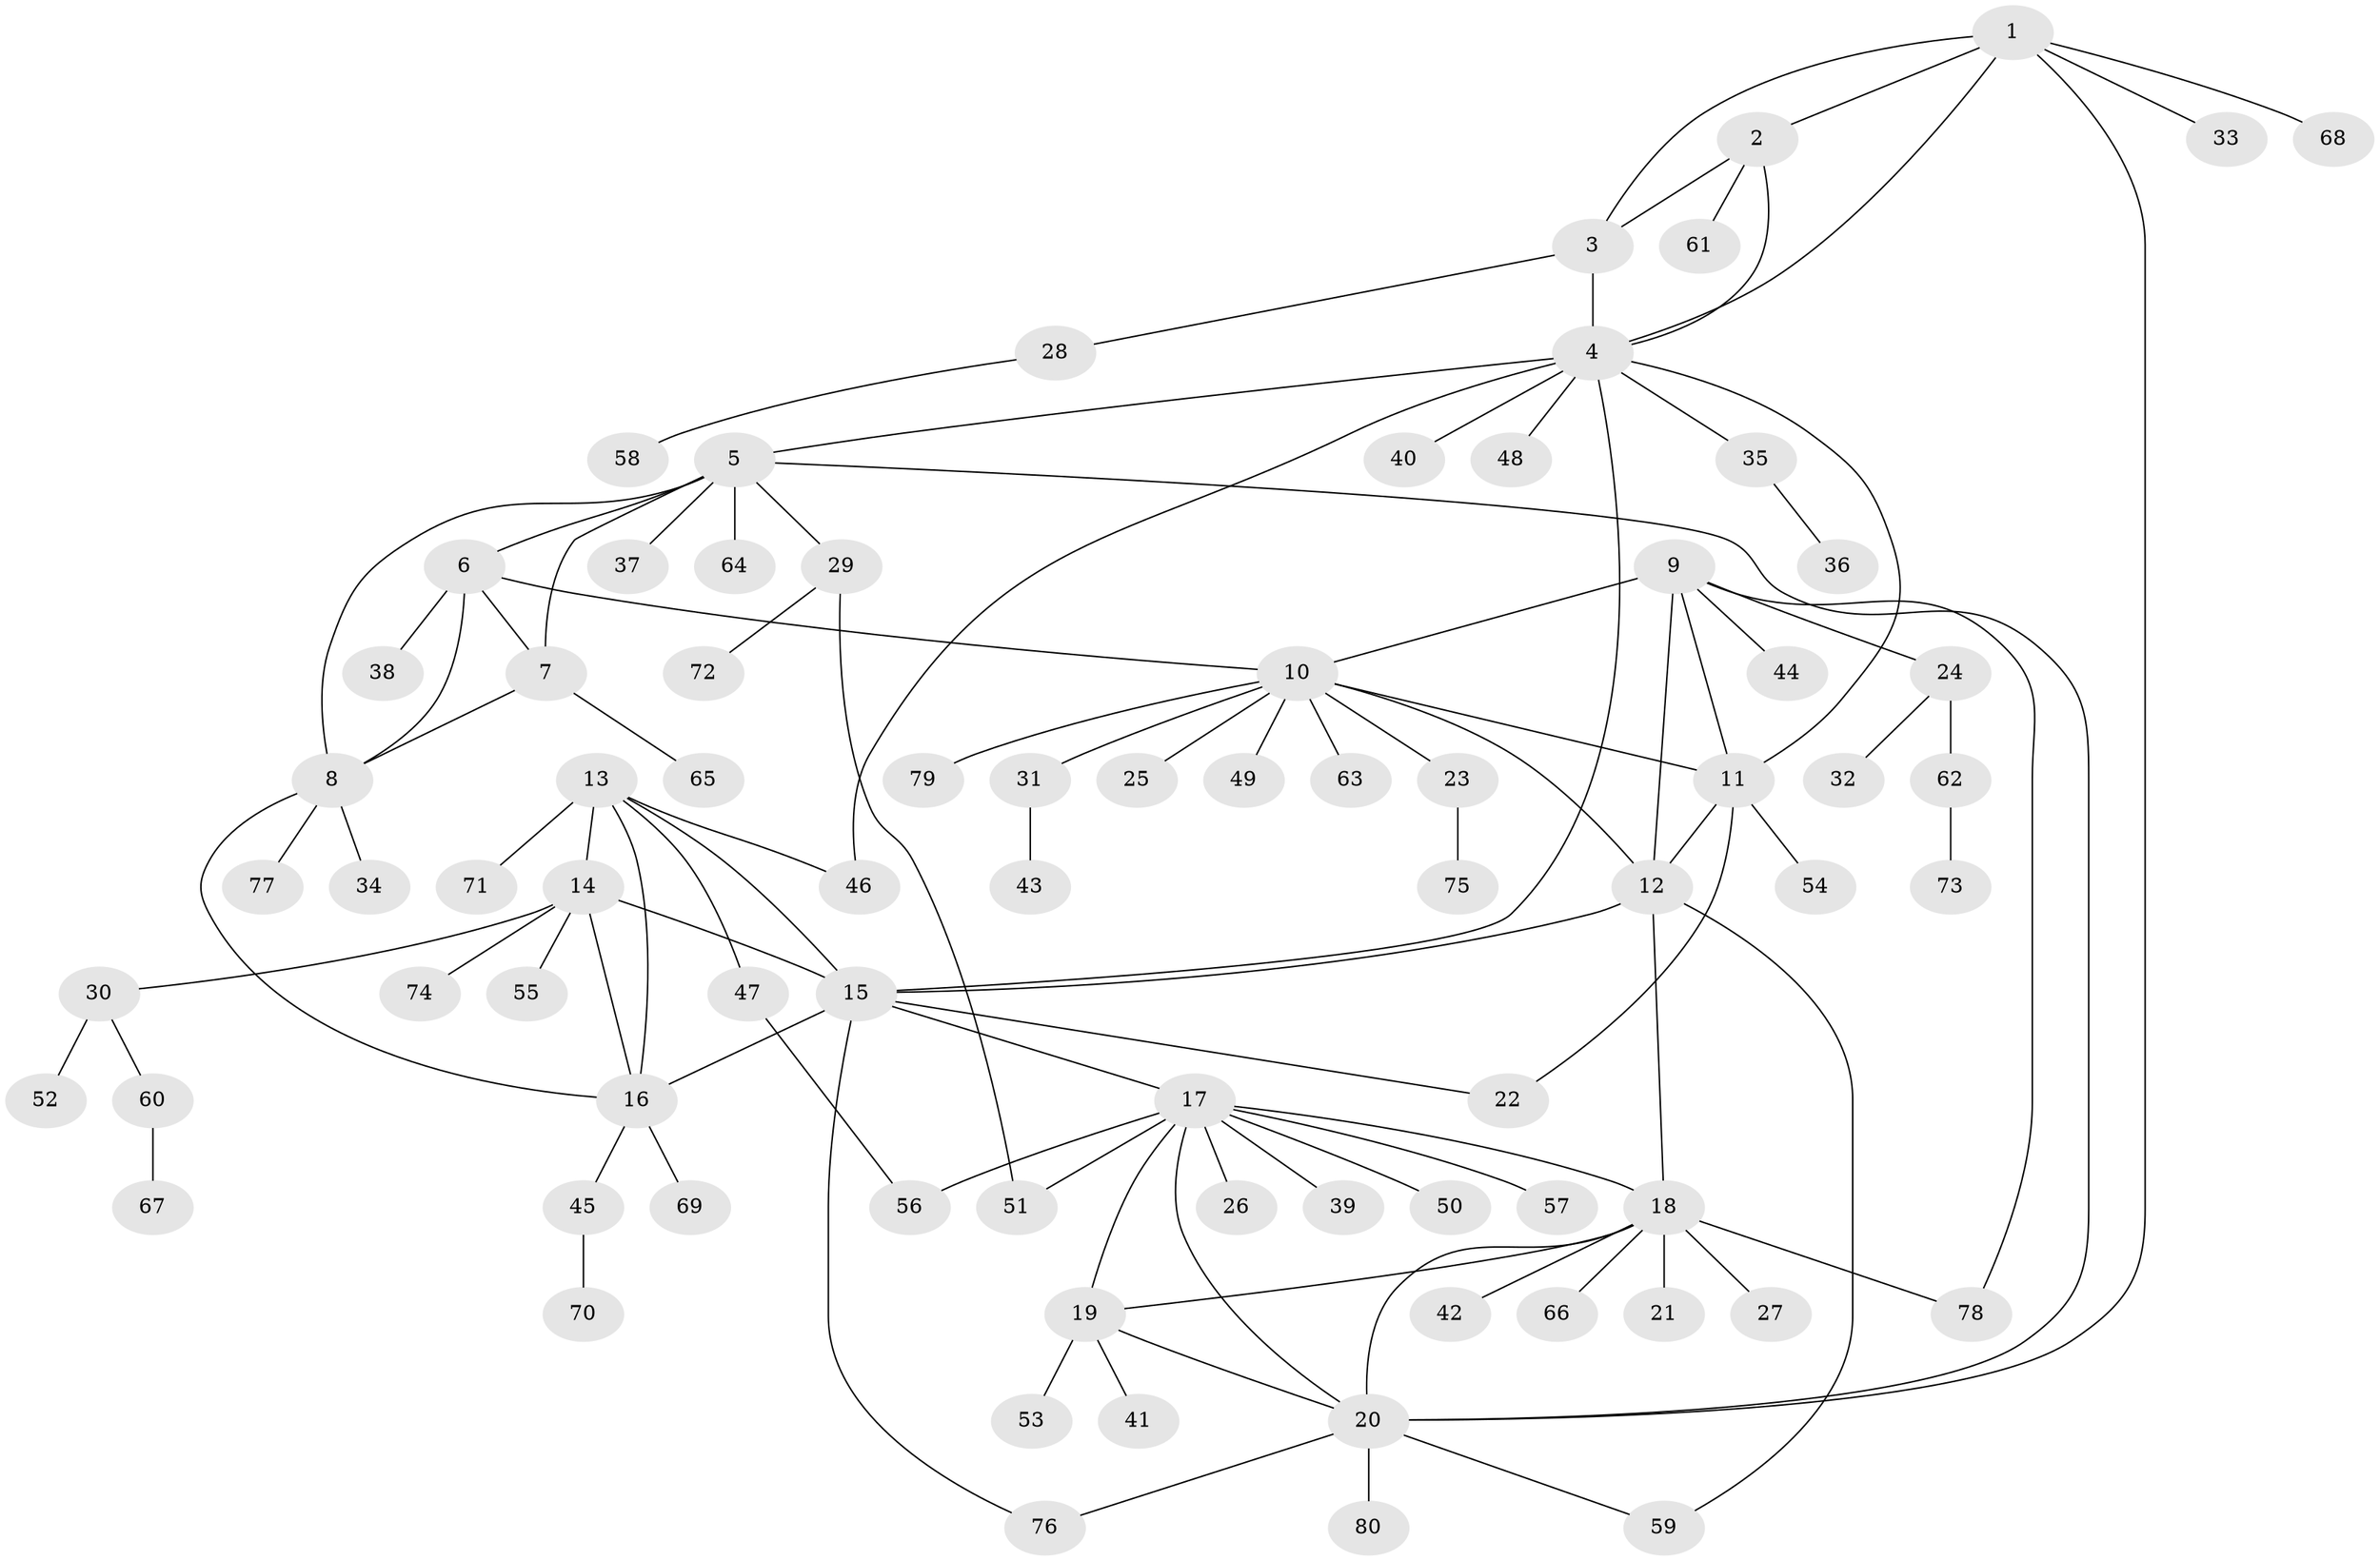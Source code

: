 // coarse degree distribution, {5: 0.05357142857142857, 3: 0.05357142857142857, 4: 0.017857142857142856, 9: 0.03571428571428571, 6: 0.08928571428571429, 10: 0.017857142857142856, 12: 0.017857142857142856, 8: 0.017857142857142856, 7: 0.017857142857142856, 1: 0.5535714285714286, 2: 0.125}
// Generated by graph-tools (version 1.1) at 2025/52/02/27/25 19:52:19]
// undirected, 80 vertices, 107 edges
graph export_dot {
graph [start="1"]
  node [color=gray90,style=filled];
  1;
  2;
  3;
  4;
  5;
  6;
  7;
  8;
  9;
  10;
  11;
  12;
  13;
  14;
  15;
  16;
  17;
  18;
  19;
  20;
  21;
  22;
  23;
  24;
  25;
  26;
  27;
  28;
  29;
  30;
  31;
  32;
  33;
  34;
  35;
  36;
  37;
  38;
  39;
  40;
  41;
  42;
  43;
  44;
  45;
  46;
  47;
  48;
  49;
  50;
  51;
  52;
  53;
  54;
  55;
  56;
  57;
  58;
  59;
  60;
  61;
  62;
  63;
  64;
  65;
  66;
  67;
  68;
  69;
  70;
  71;
  72;
  73;
  74;
  75;
  76;
  77;
  78;
  79;
  80;
  1 -- 2;
  1 -- 3;
  1 -- 4;
  1 -- 20;
  1 -- 33;
  1 -- 68;
  2 -- 3;
  2 -- 4;
  2 -- 61;
  3 -- 4;
  3 -- 28;
  4 -- 5;
  4 -- 11;
  4 -- 15;
  4 -- 35;
  4 -- 40;
  4 -- 46;
  4 -- 48;
  5 -- 6;
  5 -- 7;
  5 -- 8;
  5 -- 20;
  5 -- 29;
  5 -- 37;
  5 -- 64;
  6 -- 7;
  6 -- 8;
  6 -- 10;
  6 -- 38;
  7 -- 8;
  7 -- 65;
  8 -- 16;
  8 -- 34;
  8 -- 77;
  9 -- 10;
  9 -- 11;
  9 -- 12;
  9 -- 24;
  9 -- 44;
  9 -- 78;
  10 -- 11;
  10 -- 12;
  10 -- 23;
  10 -- 25;
  10 -- 31;
  10 -- 49;
  10 -- 63;
  10 -- 79;
  11 -- 12;
  11 -- 22;
  11 -- 54;
  12 -- 15;
  12 -- 18;
  12 -- 59;
  13 -- 14;
  13 -- 15;
  13 -- 16;
  13 -- 46;
  13 -- 47;
  13 -- 71;
  14 -- 15;
  14 -- 16;
  14 -- 30;
  14 -- 55;
  14 -- 74;
  15 -- 16;
  15 -- 17;
  15 -- 22;
  15 -- 76;
  16 -- 45;
  16 -- 69;
  17 -- 18;
  17 -- 19;
  17 -- 20;
  17 -- 26;
  17 -- 39;
  17 -- 50;
  17 -- 51;
  17 -- 56;
  17 -- 57;
  18 -- 19;
  18 -- 20;
  18 -- 21;
  18 -- 27;
  18 -- 42;
  18 -- 66;
  18 -- 78;
  19 -- 20;
  19 -- 41;
  19 -- 53;
  20 -- 59;
  20 -- 76;
  20 -- 80;
  23 -- 75;
  24 -- 32;
  24 -- 62;
  28 -- 58;
  29 -- 51;
  29 -- 72;
  30 -- 52;
  30 -- 60;
  31 -- 43;
  35 -- 36;
  45 -- 70;
  47 -- 56;
  60 -- 67;
  62 -- 73;
}

